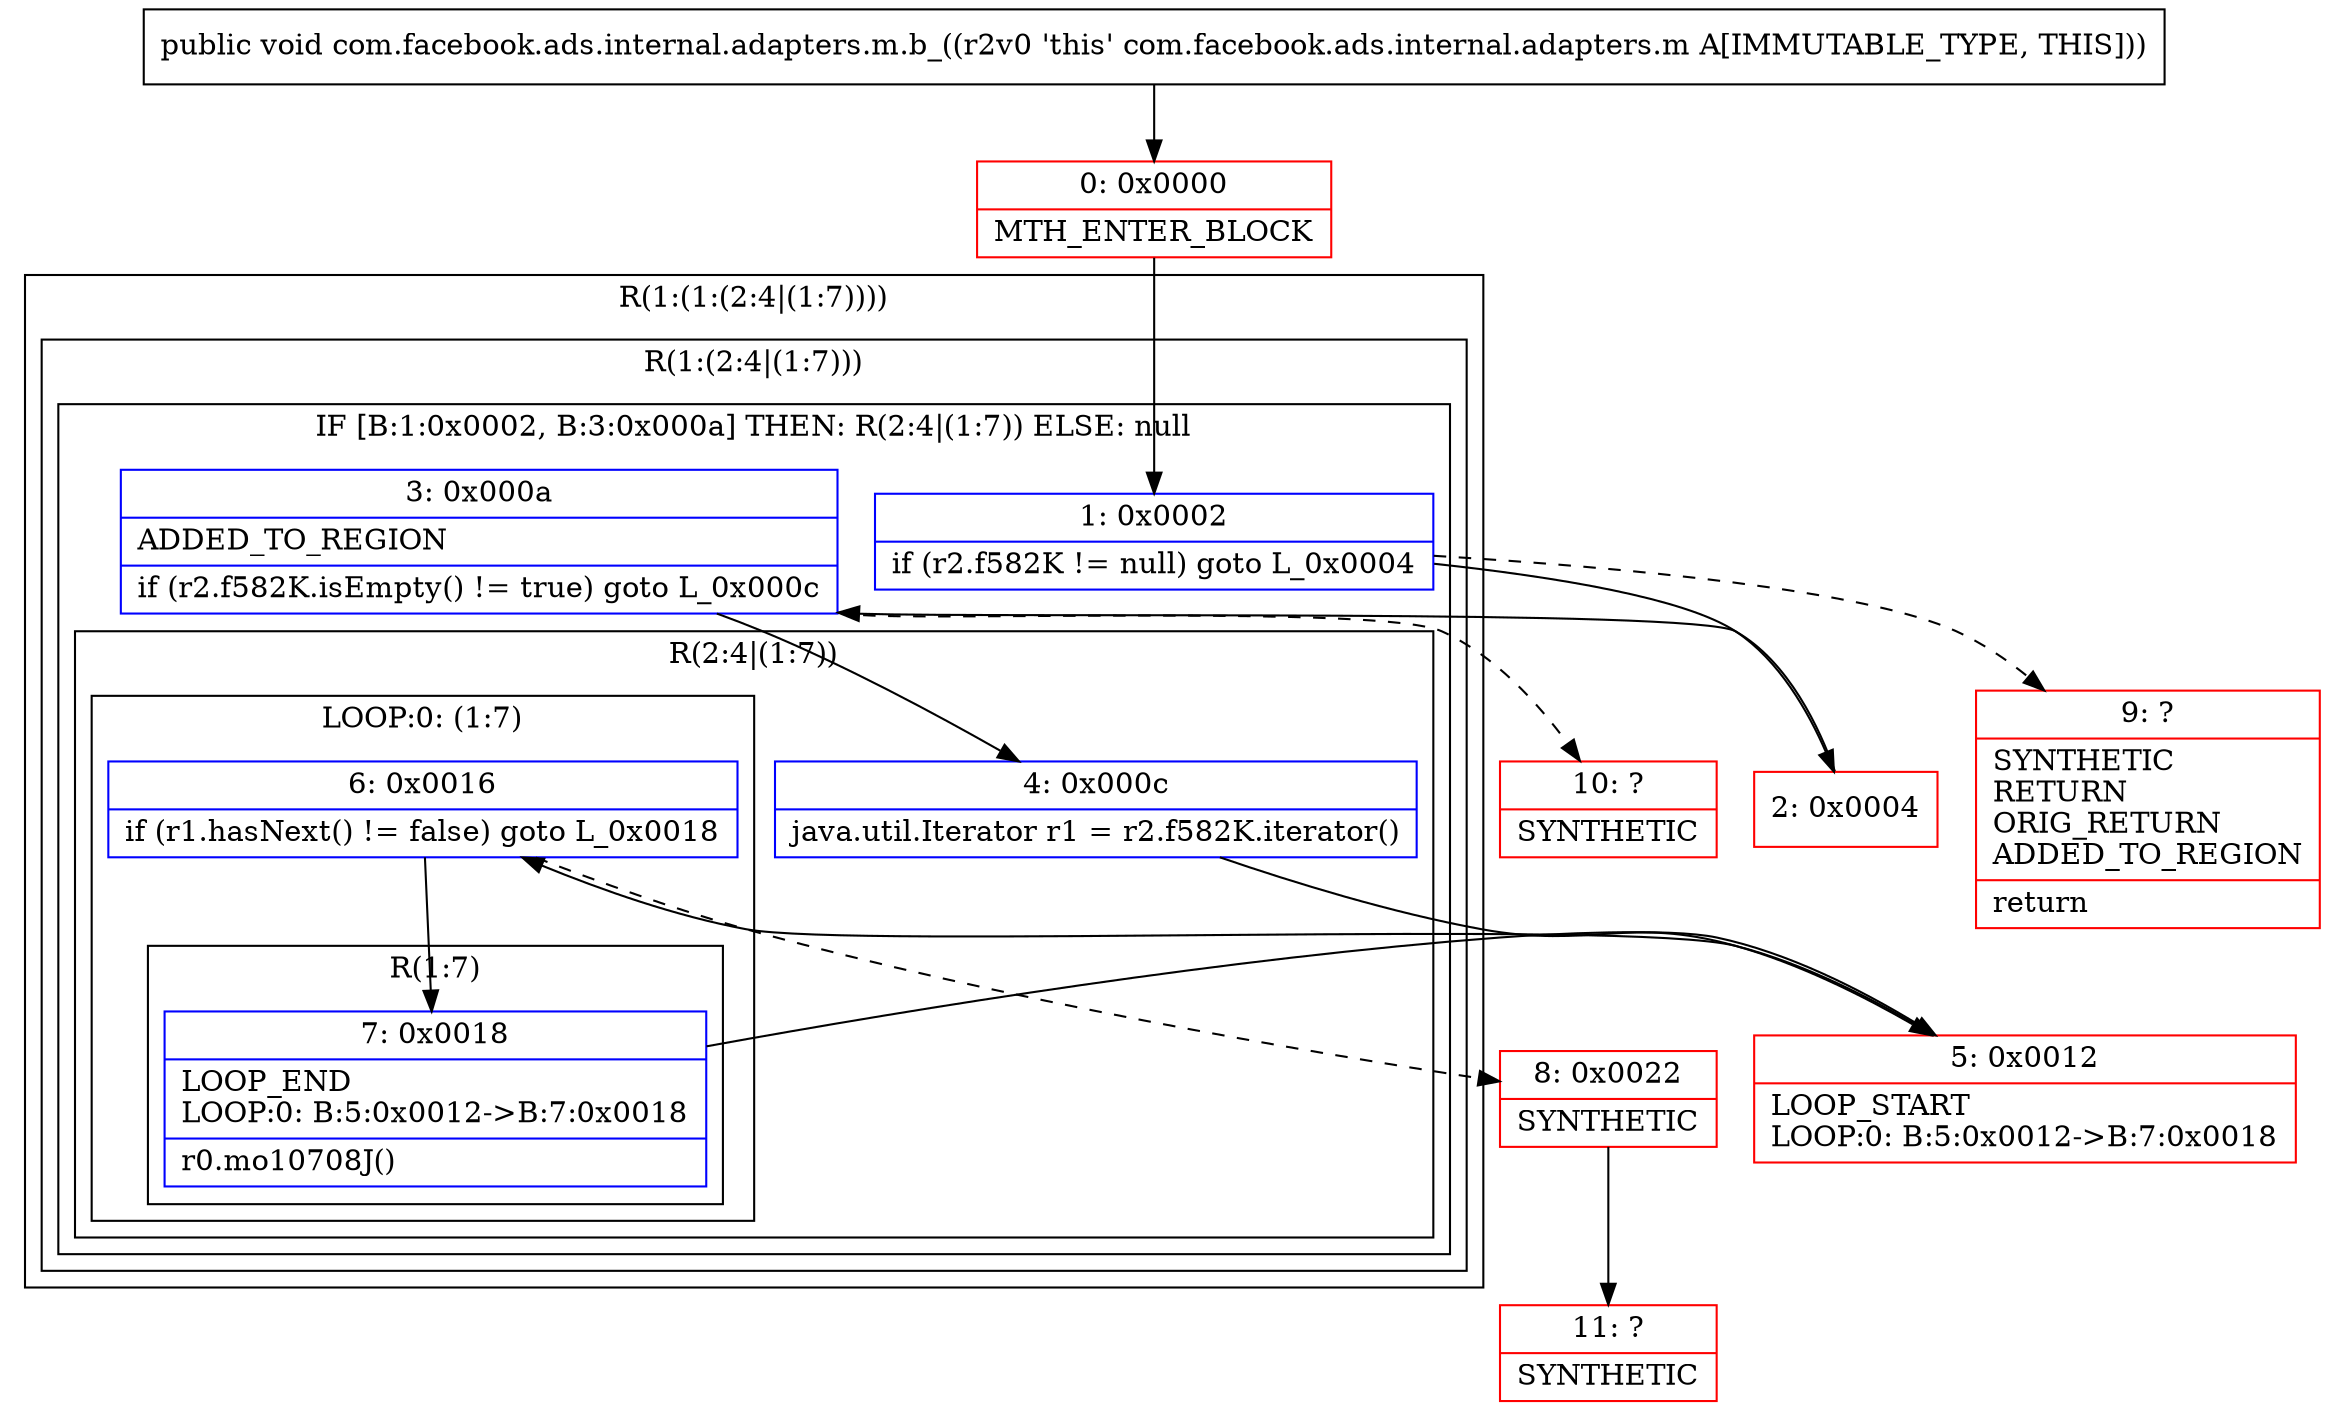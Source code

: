 digraph "CFG forcom.facebook.ads.internal.adapters.m.b_()V" {
subgraph cluster_Region_1713242879 {
label = "R(1:(1:(2:4|(1:7))))";
node [shape=record,color=blue];
subgraph cluster_Region_1510885279 {
label = "R(1:(2:4|(1:7)))";
node [shape=record,color=blue];
subgraph cluster_IfRegion_1116915836 {
label = "IF [B:1:0x0002, B:3:0x000a] THEN: R(2:4|(1:7)) ELSE: null";
node [shape=record,color=blue];
Node_1 [shape=record,label="{1\:\ 0x0002|if (r2.f582K != null) goto L_0x0004\l}"];
Node_3 [shape=record,label="{3\:\ 0x000a|ADDED_TO_REGION\l|if (r2.f582K.isEmpty() != true) goto L_0x000c\l}"];
subgraph cluster_Region_1584179987 {
label = "R(2:4|(1:7))";
node [shape=record,color=blue];
Node_4 [shape=record,label="{4\:\ 0x000c|java.util.Iterator r1 = r2.f582K.iterator()\l}"];
subgraph cluster_LoopRegion_1215517659 {
label = "LOOP:0: (1:7)";
node [shape=record,color=blue];
Node_6 [shape=record,label="{6\:\ 0x0016|if (r1.hasNext() != false) goto L_0x0018\l}"];
subgraph cluster_Region_1625937909 {
label = "R(1:7)";
node [shape=record,color=blue];
Node_7 [shape=record,label="{7\:\ 0x0018|LOOP_END\lLOOP:0: B:5:0x0012\-\>B:7:0x0018\l|r0.mo10708J()\l}"];
}
}
}
}
}
}
Node_0 [shape=record,color=red,label="{0\:\ 0x0000|MTH_ENTER_BLOCK\l}"];
Node_2 [shape=record,color=red,label="{2\:\ 0x0004}"];
Node_5 [shape=record,color=red,label="{5\:\ 0x0012|LOOP_START\lLOOP:0: B:5:0x0012\-\>B:7:0x0018\l}"];
Node_8 [shape=record,color=red,label="{8\:\ 0x0022|SYNTHETIC\l}"];
Node_9 [shape=record,color=red,label="{9\:\ ?|SYNTHETIC\lRETURN\lORIG_RETURN\lADDED_TO_REGION\l|return\l}"];
Node_10 [shape=record,color=red,label="{10\:\ ?|SYNTHETIC\l}"];
Node_11 [shape=record,color=red,label="{11\:\ ?|SYNTHETIC\l}"];
MethodNode[shape=record,label="{public void com.facebook.ads.internal.adapters.m.b_((r2v0 'this' com.facebook.ads.internal.adapters.m A[IMMUTABLE_TYPE, THIS])) }"];
MethodNode -> Node_0;
Node_1 -> Node_2;
Node_1 -> Node_9[style=dashed];
Node_3 -> Node_4;
Node_3 -> Node_10[style=dashed];
Node_4 -> Node_5;
Node_6 -> Node_7;
Node_6 -> Node_8[style=dashed];
Node_7 -> Node_5;
Node_0 -> Node_1;
Node_2 -> Node_3;
Node_5 -> Node_6;
Node_8 -> Node_11;
}

